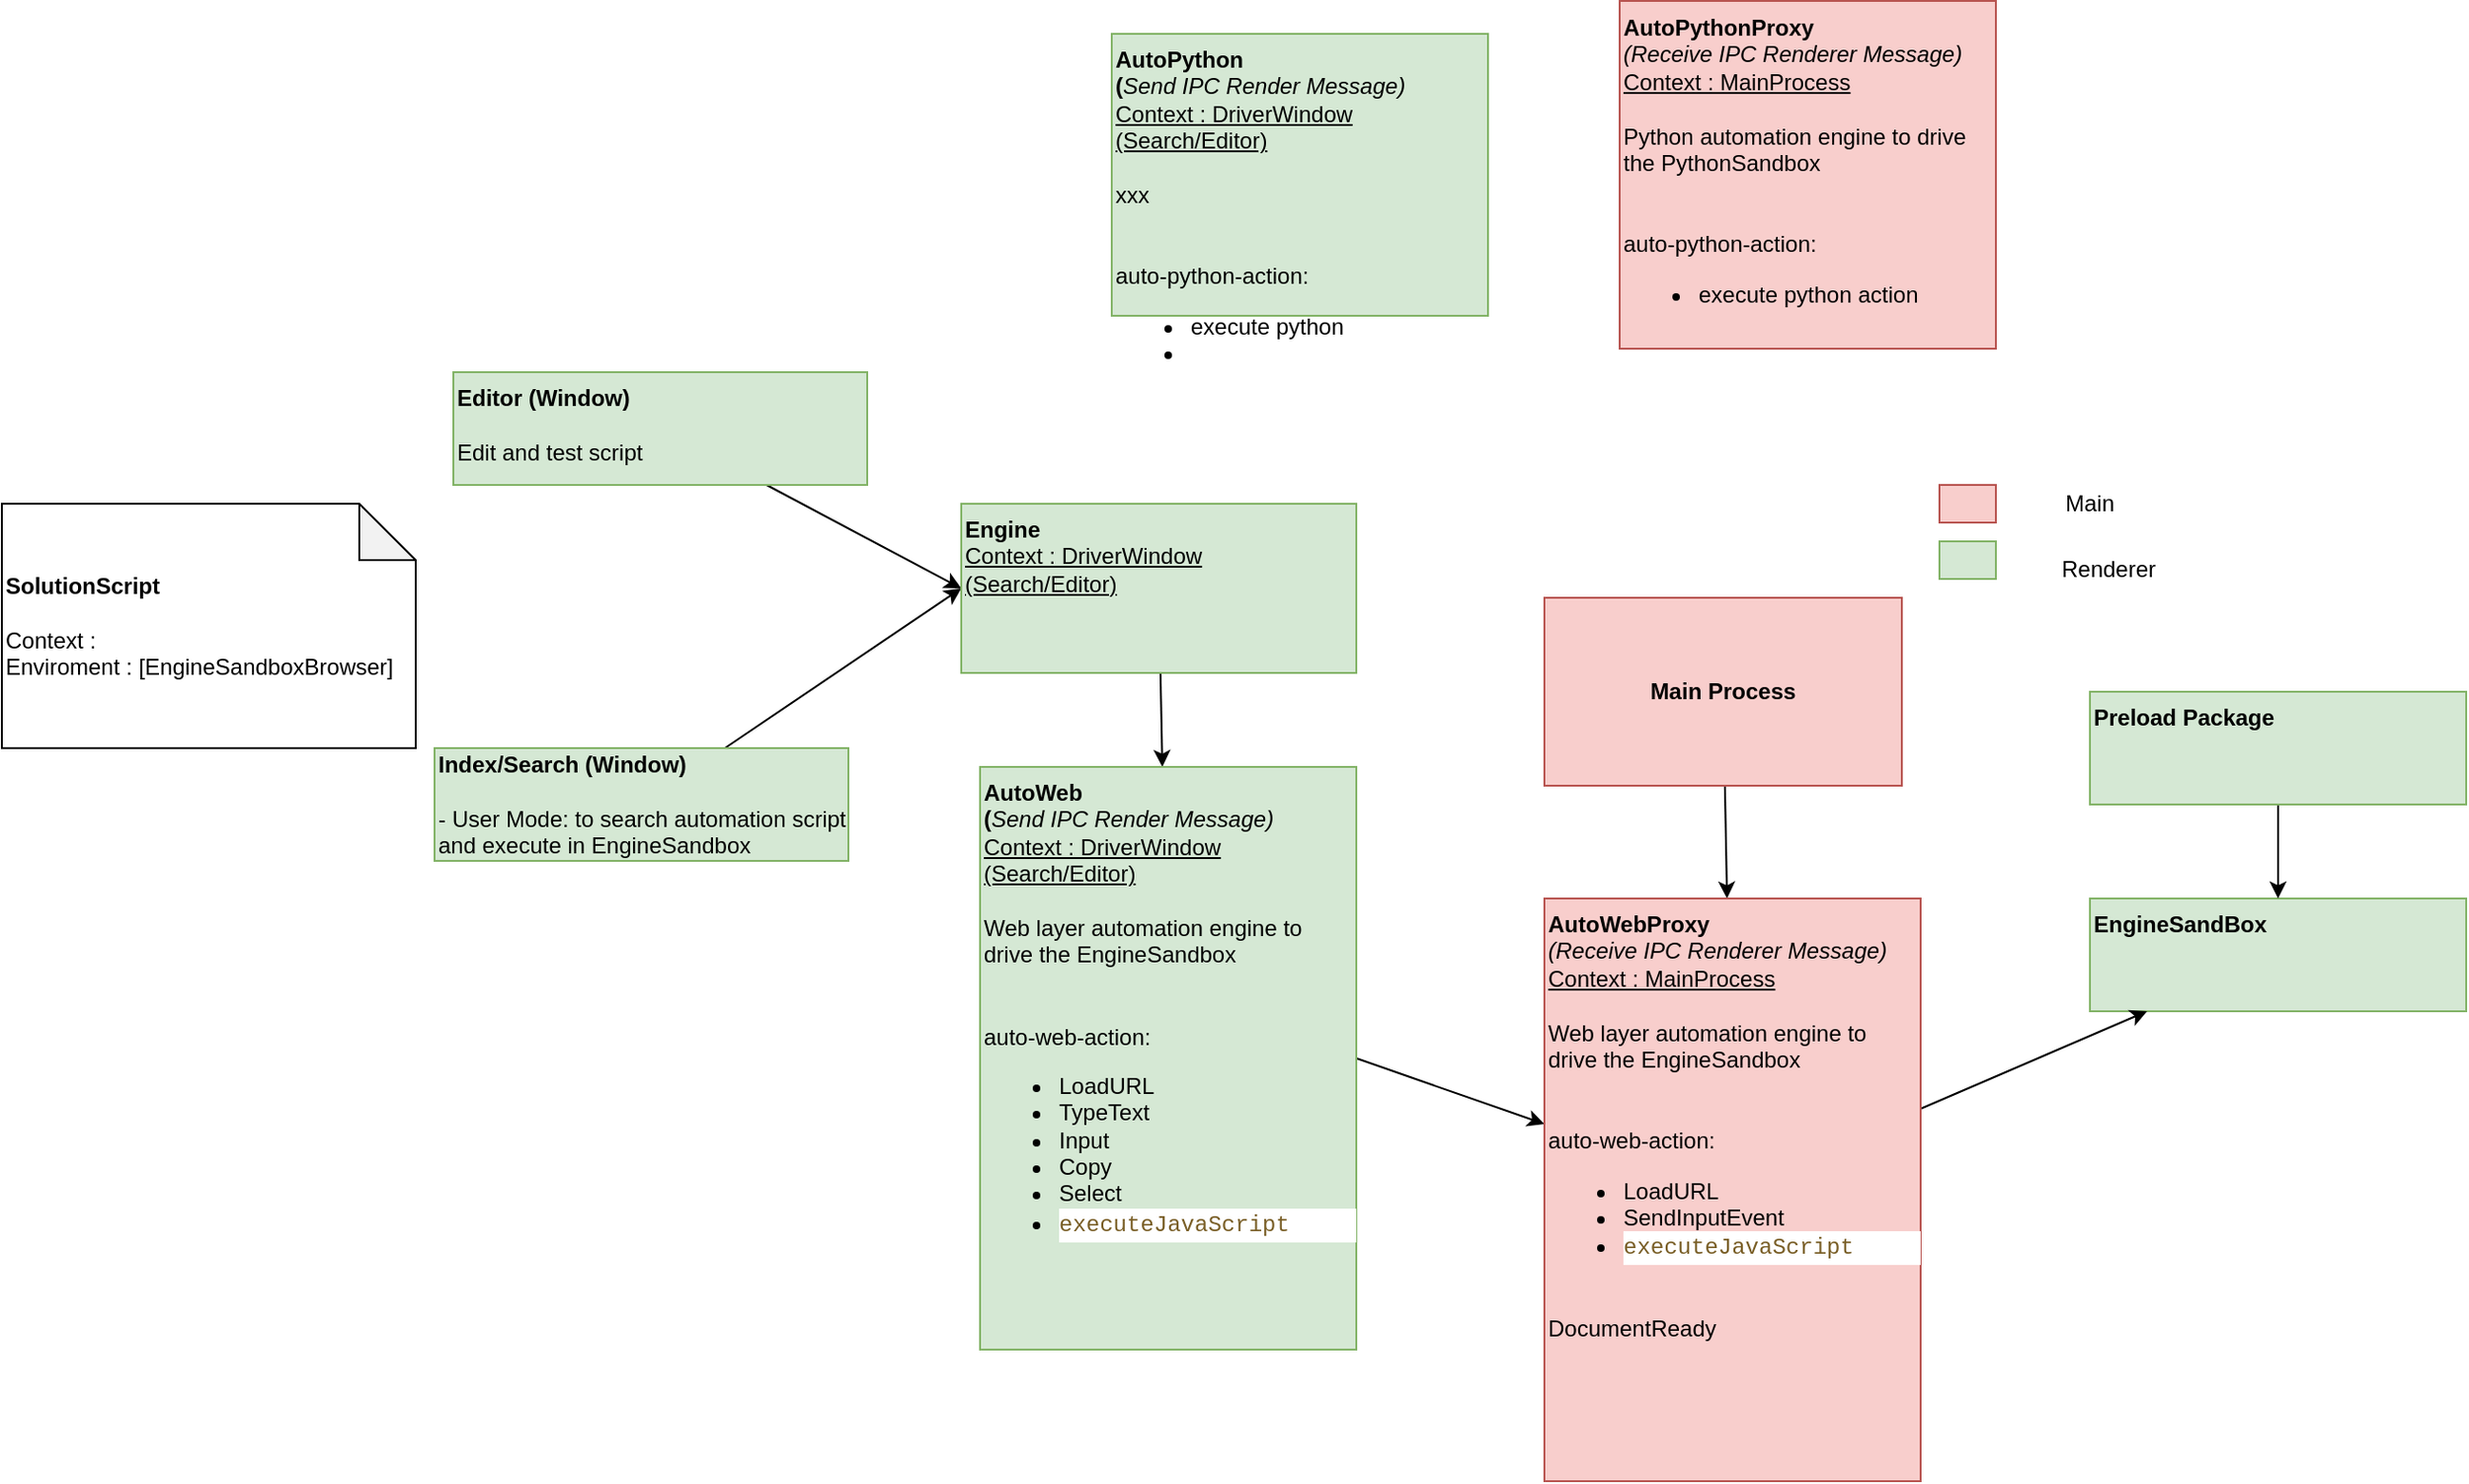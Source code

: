 <mxfile>
    <diagram id="iwP0CMKt3OZjgAK0C966" name="Page-1">
        <mxGraphModel dx="1352" dy="1446" grid="1" gridSize="10" guides="1" tooltips="1" connect="1" arrows="1" fold="1" page="1" pageScale="1" pageWidth="850" pageHeight="1100" math="0" shadow="0">
            <root>
                <mxCell id="0"/>
                <mxCell id="1" parent="0"/>
                <mxCell id="2" value="&lt;b&gt;EngineSandBox&amp;nbsp;&lt;/b&gt;" style="rounded=0;whiteSpace=wrap;html=1;fillColor=#d5e8d4;strokeColor=#82b366;verticalAlign=top;align=left;" parent="1" vertex="1">
                    <mxGeometry x="700" y="200" width="200" height="60" as="geometry"/>
                </mxCell>
                <mxCell id="16" style="edgeStyle=none;html=1;" parent="1" source="3" target="17" edge="1">
                    <mxGeometry relative="1" as="geometry"/>
                </mxCell>
                <mxCell id="3" value="Main Process" style="rounded=0;whiteSpace=wrap;html=1;fontStyle=1;fillColor=#f8cecc;strokeColor=#b85450;" parent="1" vertex="1">
                    <mxGeometry x="410" y="40" width="190" height="100" as="geometry"/>
                </mxCell>
                <mxCell id="11" style="edgeStyle=none;html=1;entryX=0;entryY=0.5;entryDx=0;entryDy=0;" parent="1" source="4" target="12" edge="1">
                    <mxGeometry relative="1" as="geometry">
                        <mxPoint x="230" y="20" as="targetPoint"/>
                    </mxGeometry>
                </mxCell>
                <mxCell id="4" value="&lt;b&gt;Index/Search (Window)&lt;/b&gt;&lt;br&gt;&lt;br&gt;- User Mode: to search automation script and execute in EngineSandbox" style="rounded=0;whiteSpace=wrap;html=1;fillColor=#d5e8d4;strokeColor=#82b366;align=left;" parent="1" vertex="1">
                    <mxGeometry x="-180" y="120" width="220" height="60" as="geometry"/>
                </mxCell>
                <mxCell id="5" value="" style="rounded=0;whiteSpace=wrap;html=1;fillColor=#f8cecc;strokeColor=#b85450;" parent="1" vertex="1">
                    <mxGeometry x="620" y="-20" width="30" height="20" as="geometry"/>
                </mxCell>
                <mxCell id="6" value="" style="rounded=0;whiteSpace=wrap;html=1;fillColor=#d5e8d4;strokeColor=#82b366;" parent="1" vertex="1">
                    <mxGeometry x="620" y="10" width="30" height="20" as="geometry"/>
                </mxCell>
                <mxCell id="7" value="Main" style="text;html=1;strokeColor=none;fillColor=none;align=center;verticalAlign=middle;whiteSpace=wrap;rounded=0;" parent="1" vertex="1">
                    <mxGeometry x="670" y="-25" width="60" height="30" as="geometry"/>
                </mxCell>
                <mxCell id="8" value="Renderer" style="text;html=1;strokeColor=none;fillColor=none;align=center;verticalAlign=middle;whiteSpace=wrap;rounded=0;" parent="1" vertex="1">
                    <mxGeometry x="680" y="10" width="60" height="30" as="geometry"/>
                </mxCell>
                <mxCell id="10" style="edgeStyle=none;html=1;entryX=0;entryY=0.5;entryDx=0;entryDy=0;" parent="1" source="9" target="12" edge="1">
                    <mxGeometry relative="1" as="geometry"/>
                </mxCell>
                <mxCell id="9" value="&lt;b&gt;Editor (Window)&lt;/b&gt;&lt;br&gt;&lt;br&gt;Edit and test script" style="rounded=0;whiteSpace=wrap;html=1;fillColor=#d5e8d4;strokeColor=#82b366;align=left;verticalAlign=top;" parent="1" vertex="1">
                    <mxGeometry x="-170" y="-80" width="220" height="60" as="geometry"/>
                </mxCell>
                <mxCell id="14" style="edgeStyle=none;html=1;" parent="1" source="12" target="13" edge="1">
                    <mxGeometry relative="1" as="geometry"/>
                </mxCell>
                <mxCell id="12" value="&lt;b&gt;Engine&lt;br&gt;&lt;/b&gt;&lt;u&gt;Context : DriverWindow (Search/Editor)&lt;/u&gt;&lt;b&gt;&lt;br&gt;&lt;/b&gt;" style="rounded=0;whiteSpace=wrap;html=1;fillColor=#d5e8d4;strokeColor=#82b366;align=left;verticalAlign=top;" parent="1" vertex="1">
                    <mxGeometry x="100" y="-10" width="210" height="90" as="geometry"/>
                </mxCell>
                <mxCell id="15" style="edgeStyle=none;html=1;exitX=1;exitY=0.5;exitDx=0;exitDy=0;" parent="1" source="13" target="17" edge="1">
                    <mxGeometry relative="1" as="geometry"/>
                </mxCell>
                <mxCell id="13" value="&lt;b&gt;AutoWeb&lt;br&gt;(&lt;/b&gt;&lt;i&gt;Send IPC Render Message)&lt;br&gt;&lt;/i&gt;&lt;u&gt;Context : DriverWindow (Search/Editor)&lt;/u&gt;&lt;br&gt;&lt;br&gt;Web layer automation engine to drive the EngineSandbox&amp;nbsp;&lt;br&gt;&lt;br&gt;&lt;br&gt;auto-web-action:&lt;br&gt;&lt;ul&gt;&lt;li&gt;LoadURL&lt;/li&gt;&lt;li&gt;TypeText&lt;/li&gt;&lt;li&gt;Input&lt;/li&gt;&lt;li&gt;Copy&lt;/li&gt;&lt;li&gt;Select&lt;/li&gt;&lt;li&gt;&lt;div style=&quot;background-color: rgb(255 , 255 , 255) ; font-family: &amp;#34;menlo&amp;#34; , &amp;#34;monaco&amp;#34; , &amp;#34;courier new&amp;#34; , monospace ; line-height: 18px&quot;&gt;&lt;span style=&quot;color: #795e26&quot;&gt;executeJavaScript&lt;/span&gt;&lt;/div&gt;&lt;/li&gt;&lt;/ul&gt;&lt;div&gt;&lt;br&gt;&lt;/div&gt;&lt;div&gt;&lt;br&gt;&lt;/div&gt;" style="rounded=0;whiteSpace=wrap;html=1;fillColor=#d5e8d4;strokeColor=#82b366;align=left;verticalAlign=top;" parent="1" vertex="1">
                    <mxGeometry x="110" y="130" width="200" height="310" as="geometry"/>
                </mxCell>
                <mxCell id="18" style="edgeStyle=none;html=1;" parent="1" source="17" target="2" edge="1">
                    <mxGeometry relative="1" as="geometry"/>
                </mxCell>
                <mxCell id="17" value="&lt;b&gt;AutoWebProxy&lt;/b&gt;&lt;br&gt;&lt;i&gt;(Receive IPC Renderer Message)&lt;/i&gt;&lt;br&gt;&lt;u&gt;Context : MainProcess&lt;/u&gt;&lt;br&gt;&lt;br&gt;Web layer automation engine to drive the EngineSandbox&amp;nbsp;&lt;br&gt;&lt;br&gt;&lt;br&gt;auto-web-action:&lt;br&gt;&lt;ul&gt;&lt;li&gt;LoadURL&lt;/li&gt;&lt;li&gt;SendInputEvent&lt;/li&gt;&lt;li&gt;&lt;div style=&quot;background-color: rgb(255 , 255 , 255) ; font-family: &amp;#34;menlo&amp;#34; , &amp;#34;monaco&amp;#34; , &amp;#34;courier new&amp;#34; , monospace ; line-height: 18px&quot;&gt;&lt;span style=&quot;color: #795e26&quot;&gt;executeJavaScript&lt;/span&gt;&lt;/div&gt;&lt;/li&gt;&lt;/ul&gt;&lt;div&gt;&lt;br&gt;&lt;/div&gt;&lt;div&gt;DocumentReady&lt;/div&gt;" style="rounded=0;whiteSpace=wrap;html=1;fillColor=#f8cecc;strokeColor=#b85450;align=left;verticalAlign=top;" parent="1" vertex="1">
                    <mxGeometry x="410" y="200" width="200" height="310" as="geometry"/>
                </mxCell>
                <mxCell id="25" style="edgeStyle=none;html=1;" edge="1" parent="1" source="19" target="2">
                    <mxGeometry relative="1" as="geometry"/>
                </mxCell>
                <mxCell id="19" value="&lt;b&gt;Preload Package&lt;br&gt;&lt;br&gt;&lt;/b&gt;" style="rounded=0;whiteSpace=wrap;html=1;fillColor=#d5e8d4;strokeColor=#82b366;verticalAlign=top;align=left;" parent="1" vertex="1">
                    <mxGeometry x="700" y="90" width="200" height="60" as="geometry"/>
                </mxCell>
                <mxCell id="21" value="&lt;b&gt;SolutionScript&lt;/b&gt;&lt;br&gt;&lt;br&gt;Context :&amp;nbsp;&lt;br&gt;Enviroment : [EngineSandboxBrowser]" style="shape=note;whiteSpace=wrap;html=1;backgroundOutline=1;darkOpacity=0.05;align=left;" vertex="1" parent="1">
                    <mxGeometry x="-410" y="-10" width="220" height="130" as="geometry"/>
                </mxCell>
                <mxCell id="22" value="&lt;b&gt;AutoPython&lt;br&gt;(&lt;/b&gt;&lt;i&gt;Send IPC Render Message)&lt;br&gt;&lt;/i&gt;&lt;u&gt;Context : DriverWindow (Search/Editor)&lt;/u&gt;&lt;br&gt;&lt;br&gt;xxx&lt;br&gt;&lt;br&gt;&lt;br&gt;auto-python-action:&lt;br&gt;&lt;ul&gt;&lt;li&gt;execute python&lt;/li&gt;&lt;li&gt;&lt;br&gt;&lt;/li&gt;&lt;/ul&gt;" style="rounded=0;whiteSpace=wrap;html=1;fillColor=#d5e8d4;strokeColor=#82b366;align=left;verticalAlign=top;" vertex="1" parent="1">
                    <mxGeometry x="180" y="-260" width="200" height="150" as="geometry"/>
                </mxCell>
                <mxCell id="23" value="&lt;b&gt;AutoPythonProxy&lt;/b&gt;&lt;br&gt;&lt;i&gt;(Receive IPC Renderer Message)&lt;/i&gt;&lt;br&gt;&lt;u&gt;Context : MainProcess&lt;/u&gt;&lt;br&gt;&lt;br&gt;Python automation engine to drive the PythonSandbox&lt;br&gt;&lt;br&gt;&lt;br&gt;auto-python-action:&lt;br&gt;&lt;ul&gt;&lt;li&gt;&lt;span&gt;execute python action&amp;nbsp;&lt;/span&gt;&lt;br&gt;&lt;/li&gt;&lt;/ul&gt;" style="rounded=0;whiteSpace=wrap;html=1;fillColor=#f8cecc;strokeColor=#b85450;align=left;verticalAlign=top;" vertex="1" parent="1">
                    <mxGeometry x="450" y="-277.5" width="200" height="185" as="geometry"/>
                </mxCell>
            </root>
        </mxGraphModel>
    </diagram>
</mxfile>